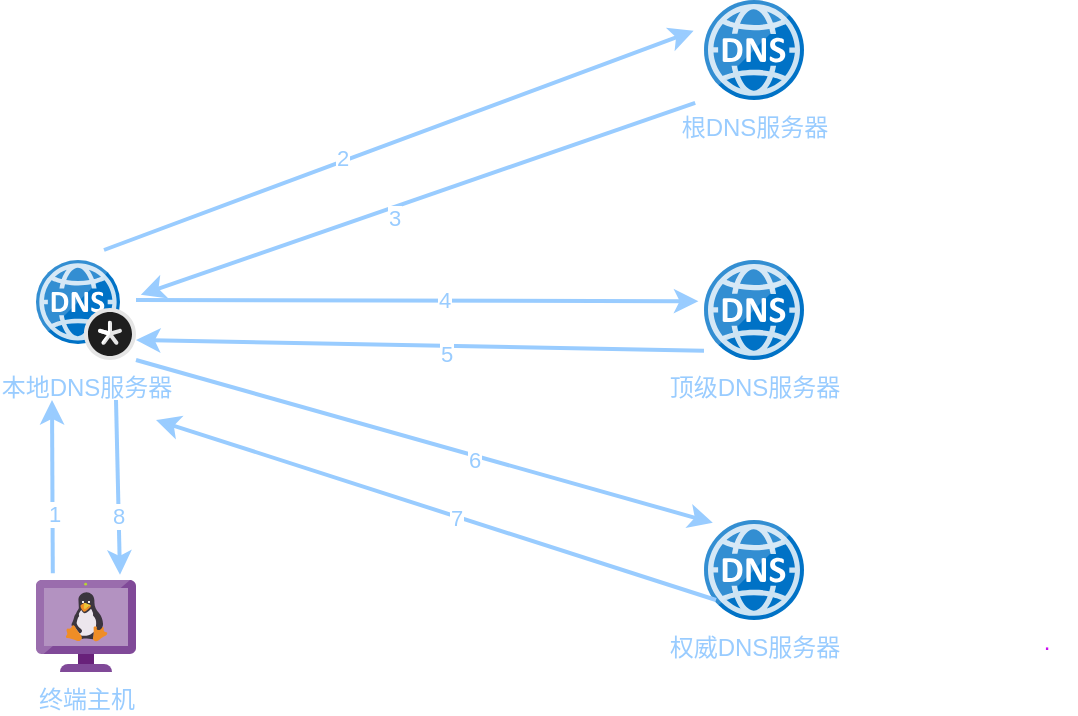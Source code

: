 <mxfile version="20.5.3" type="github">
  <diagram id="evxgfFGU-aJ5rB00Pppb" name="第 1 页">
    <mxGraphModel dx="1038" dy="539" grid="1" gridSize="10" guides="1" tooltips="1" connect="1" arrows="1" fold="1" page="1" pageScale="1" pageWidth="827" pageHeight="1169" math="0" shadow="0">
      <root>
        <mxCell id="0" />
        <mxCell id="1" parent="0" />
        <mxCell id="-M545_923c7AzKaIRuYG-1" value="&lt;font color=&quot;#99ccff&quot;&gt;本地DNS服务器&lt;/font&gt;" style="sketch=0;aspect=fixed;html=1;points=[];align=center;image;fontSize=12;image=img/lib/mscae/DNS_Private_Zones.svg;" vertex="1" parent="1">
          <mxGeometry x="80" y="140" width="50" height="50" as="geometry" />
        </mxCell>
        <mxCell id="-M545_923c7AzKaIRuYG-2" value="&lt;font color=&quot;#99ccff&quot;&gt;根DNS服务器&lt;/font&gt;" style="sketch=0;aspect=fixed;html=1;points=[];align=center;image;fontSize=12;image=img/lib/mscae/DNS.svg;" vertex="1" parent="1">
          <mxGeometry x="414" y="10" width="50" height="50" as="geometry" />
        </mxCell>
        <mxCell id="-M545_923c7AzKaIRuYG-4" value="&lt;font color=&quot;#99ccff&quot;&gt;顶级DNS服务器&lt;/font&gt;" style="sketch=0;aspect=fixed;html=1;points=[];align=center;image;fontSize=12;image=img/lib/mscae/DNS.svg;" vertex="1" parent="1">
          <mxGeometry x="414" y="140" width="50" height="50" as="geometry" />
        </mxCell>
        <mxCell id="-M545_923c7AzKaIRuYG-5" value="&lt;font color=&quot;#99ccff&quot;&gt;权威DNS服务器&lt;/font&gt;" style="sketch=0;aspect=fixed;html=1;points=[];align=center;image;fontSize=12;image=img/lib/mscae/DNS.svg;" vertex="1" parent="1">
          <mxGeometry x="414" y="270" width="50" height="50" as="geometry" />
        </mxCell>
        <mxCell id="-M545_923c7AzKaIRuYG-6" value="&lt;font color=&quot;#99ccff&quot;&gt;终端主机&lt;/font&gt;" style="sketch=0;aspect=fixed;html=1;points=[];align=center;image;fontSize=12;image=img/lib/mscae/VM_Linux_Non_Azure.svg;" vertex="1" parent="1">
          <mxGeometry x="80" y="300" width="50" height="46" as="geometry" />
        </mxCell>
        <mxCell id="-M545_923c7AzKaIRuYG-7" value="" style="edgeStyle=none;orthogonalLoop=1;jettySize=auto;html=1;rounded=0;exitX=0.168;exitY=-0.074;exitDx=0;exitDy=0;exitPerimeter=0;strokeWidth=2;strokeColor=#99CCFF;" edge="1" parent="1" source="-M545_923c7AzKaIRuYG-6">
          <mxGeometry width="80" relative="1" as="geometry">
            <mxPoint x="100" y="270" as="sourcePoint" />
            <mxPoint x="88" y="210" as="targetPoint" />
            <Array as="points" />
          </mxGeometry>
        </mxCell>
        <mxCell id="-M545_923c7AzKaIRuYG-37" value="1" style="edgeLabel;html=1;align=center;verticalAlign=middle;resizable=0;points=[];fontColor=#99CCFF;" vertex="1" connectable="0" parent="-M545_923c7AzKaIRuYG-7">
          <mxGeometry x="-0.307" relative="1" as="geometry">
            <mxPoint as="offset" />
          </mxGeometry>
        </mxCell>
        <mxCell id="-M545_923c7AzKaIRuYG-8" value="" style="edgeStyle=none;orthogonalLoop=1;jettySize=auto;html=1;rounded=0;entryX=0.84;entryY=-0.057;entryDx=0;entryDy=0;entryPerimeter=0;strokeWidth=2;strokeColor=#99CCFF;" edge="1" parent="1" target="-M545_923c7AzKaIRuYG-6">
          <mxGeometry width="80" relative="1" as="geometry">
            <mxPoint x="120" y="210" as="sourcePoint" />
            <mxPoint x="200" y="220" as="targetPoint" />
            <Array as="points" />
          </mxGeometry>
        </mxCell>
        <mxCell id="-M545_923c7AzKaIRuYG-38" value="8" style="edgeLabel;html=1;align=center;verticalAlign=middle;resizable=0;points=[];fontColor=#99CCFF;" vertex="1" connectable="0" parent="-M545_923c7AzKaIRuYG-8">
          <mxGeometry x="0.318" y="-1" relative="1" as="geometry">
            <mxPoint as="offset" />
          </mxGeometry>
        </mxCell>
        <mxCell id="-M545_923c7AzKaIRuYG-11" value="" style="edgeStyle=none;orthogonalLoop=1;jettySize=auto;html=1;rounded=0;exitX=0.68;exitY=-0.1;exitDx=0;exitDy=0;exitPerimeter=0;entryX=-0.104;entryY=0.308;entryDx=0;entryDy=0;entryPerimeter=0;strokeColor=#99CCFF;strokeWidth=2;" edge="1" parent="1" source="-M545_923c7AzKaIRuYG-1" target="-M545_923c7AzKaIRuYG-2">
          <mxGeometry width="80" relative="1" as="geometry">
            <mxPoint x="110" y="130" as="sourcePoint" />
            <mxPoint x="230" y="70" as="targetPoint" />
            <Array as="points" />
          </mxGeometry>
        </mxCell>
        <mxCell id="-M545_923c7AzKaIRuYG-33" value="2" style="edgeLabel;html=1;align=center;verticalAlign=middle;resizable=0;points=[];fontColor=#99CCFF;" vertex="1" connectable="0" parent="-M545_923c7AzKaIRuYG-11">
          <mxGeometry x="-0.192" y="2" relative="1" as="geometry">
            <mxPoint as="offset" />
          </mxGeometry>
        </mxCell>
        <mxCell id="-M545_923c7AzKaIRuYG-12" value="" style="edgeStyle=none;orthogonalLoop=1;jettySize=auto;html=1;rounded=0;entryX=1.048;entryY=0.348;entryDx=0;entryDy=0;entryPerimeter=0;exitX=-0.088;exitY=1.028;exitDx=0;exitDy=0;exitPerimeter=0;strokeColor=#99CCFF;strokeWidth=2;" edge="1" parent="1" source="-M545_923c7AzKaIRuYG-2" target="-M545_923c7AzKaIRuYG-1">
          <mxGeometry width="80" relative="1" as="geometry">
            <mxPoint x="220" y="130" as="sourcePoint" />
            <mxPoint x="300" y="130" as="targetPoint" />
            <Array as="points" />
          </mxGeometry>
        </mxCell>
        <mxCell id="-M545_923c7AzKaIRuYG-34" value="3" style="edgeLabel;html=1;align=center;verticalAlign=middle;resizable=0;points=[];fontColor=#99CCFF;" vertex="1" connectable="0" parent="-M545_923c7AzKaIRuYG-12">
          <mxGeometry x="0.108" y="4" relative="1" as="geometry">
            <mxPoint x="1" as="offset" />
          </mxGeometry>
        </mxCell>
        <mxCell id="-M545_923c7AzKaIRuYG-15" value="" style="edgeStyle=none;orthogonalLoop=1;jettySize=auto;html=1;rounded=0;entryX=-0.056;entryY=0.412;entryDx=0;entryDy=0;entryPerimeter=0;strokeWidth=2;strokeColor=#99CCFF;" edge="1" parent="1" target="-M545_923c7AzKaIRuYG-4">
          <mxGeometry width="80" relative="1" as="geometry">
            <mxPoint x="130" y="160" as="sourcePoint" />
            <mxPoint x="210" y="160" as="targetPoint" />
            <Array as="points" />
          </mxGeometry>
        </mxCell>
        <mxCell id="-M545_923c7AzKaIRuYG-29" value="4" style="edgeLabel;html=1;align=center;verticalAlign=middle;resizable=0;points=[];fontColor=#99CCFF;" vertex="1" connectable="0" parent="-M545_923c7AzKaIRuYG-15">
          <mxGeometry x="0.091" y="1" relative="1" as="geometry">
            <mxPoint as="offset" />
          </mxGeometry>
        </mxCell>
        <mxCell id="-M545_923c7AzKaIRuYG-16" value="" style="edgeStyle=none;orthogonalLoop=1;jettySize=auto;html=1;rounded=0;entryX=1;entryY=0.8;entryDx=0;entryDy=0;entryPerimeter=0;exitX=0;exitY=0.908;exitDx=0;exitDy=0;exitPerimeter=0;strokeColor=#99CCFF;strokeWidth=2;" edge="1" parent="1" source="-M545_923c7AzKaIRuYG-4" target="-M545_923c7AzKaIRuYG-1">
          <mxGeometry width="80" relative="1" as="geometry">
            <mxPoint x="280" y="180" as="sourcePoint" />
            <mxPoint x="160" y="220" as="targetPoint" />
            <Array as="points" />
          </mxGeometry>
        </mxCell>
        <mxCell id="-M545_923c7AzKaIRuYG-28" value="5" style="edgeLabel;html=1;align=center;verticalAlign=middle;resizable=0;points=[];fontColor=#99CCFF;" vertex="1" connectable="0" parent="-M545_923c7AzKaIRuYG-16">
          <mxGeometry x="-0.088" y="4" relative="1" as="geometry">
            <mxPoint as="offset" />
          </mxGeometry>
        </mxCell>
        <mxCell id="-M545_923c7AzKaIRuYG-17" value="" style="edgeStyle=none;orthogonalLoop=1;jettySize=auto;html=1;rounded=0;entryX=0.088;entryY=0.028;entryDx=0;entryDy=0;entryPerimeter=0;strokeWidth=2;strokeColor=#99CCFF;" edge="1" parent="1" target="-M545_923c7AzKaIRuYG-5">
          <mxGeometry width="80" relative="1" as="geometry">
            <mxPoint x="130" y="190" as="sourcePoint" />
            <mxPoint x="210" y="190" as="targetPoint" />
            <Array as="points" />
          </mxGeometry>
        </mxCell>
        <mxCell id="-M545_923c7AzKaIRuYG-30" value="6" style="edgeLabel;html=1;align=center;verticalAlign=middle;resizable=0;points=[];fontColor=#99CCFF;" vertex="1" connectable="0" parent="-M545_923c7AzKaIRuYG-17">
          <mxGeometry x="0.172" y="-2" relative="1" as="geometry">
            <mxPoint as="offset" />
          </mxGeometry>
        </mxCell>
        <mxCell id="-M545_923c7AzKaIRuYG-18" value="" style="edgeStyle=none;orthogonalLoop=1;jettySize=auto;html=1;rounded=0;exitX=0.12;exitY=0.8;exitDx=0;exitDy=0;exitPerimeter=0;strokeWidth=2;strokeColor=#99CCFF;" edge="1" parent="1" source="-M545_923c7AzKaIRuYG-5">
          <mxGeometry width="80" relative="1" as="geometry">
            <mxPoint x="280" y="270" as="sourcePoint" />
            <mxPoint x="140" y="220" as="targetPoint" />
            <Array as="points" />
          </mxGeometry>
        </mxCell>
        <mxCell id="-M545_923c7AzKaIRuYG-31" value="7" style="edgeLabel;html=1;align=center;verticalAlign=middle;resizable=0;points=[];fontColor=#99CCFF;" vertex="1" connectable="0" parent="-M545_923c7AzKaIRuYG-18">
          <mxGeometry x="-0.068" y="1" relative="1" as="geometry">
            <mxPoint as="offset" />
          </mxGeometry>
        </mxCell>
        <mxCell id="-M545_923c7AzKaIRuYG-24" value="&lt;font color=&quot;#ca0ef0&quot;&gt;.&lt;/font&gt;" style="text;html=1;resizable=0;autosize=1;align=center;verticalAlign=middle;points=[];fillColor=none;strokeColor=none;rounded=0;" vertex="1" parent="1">
          <mxGeometry x="570" y="316" width="30" height="30" as="geometry" />
        </mxCell>
      </root>
    </mxGraphModel>
  </diagram>
</mxfile>
